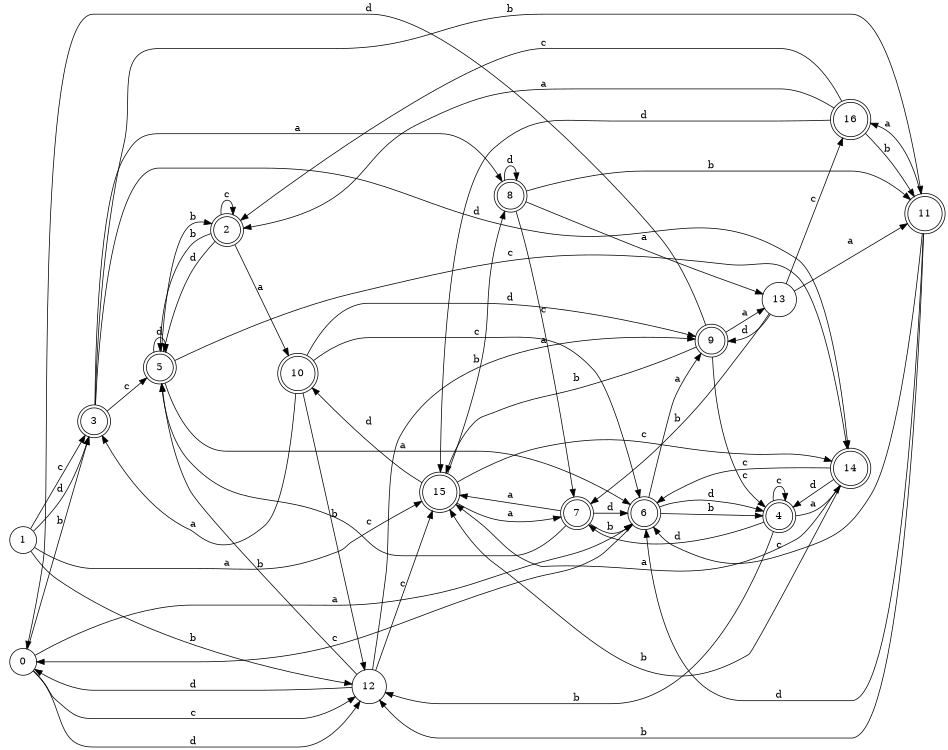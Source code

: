 digraph n14_1 {
__start0 [label="" shape="none"];

rankdir=LR;
size="8,5";

s0 [style="filled", color="black", fillcolor="white" shape="circle", label="0"];
s1 [style="filled", color="black", fillcolor="white" shape="circle", label="1"];
s2 [style="rounded,filled", color="black", fillcolor="white" shape="doublecircle", label="2"];
s3 [style="rounded,filled", color="black", fillcolor="white" shape="doublecircle", label="3"];
s4 [style="rounded,filled", color="black", fillcolor="white" shape="doublecircle", label="4"];
s5 [style="rounded,filled", color="black", fillcolor="white" shape="doublecircle", label="5"];
s6 [style="rounded,filled", color="black", fillcolor="white" shape="doublecircle", label="6"];
s7 [style="rounded,filled", color="black", fillcolor="white" shape="doublecircle", label="7"];
s8 [style="rounded,filled", color="black", fillcolor="white" shape="doublecircle", label="8"];
s9 [style="rounded,filled", color="black", fillcolor="white" shape="doublecircle", label="9"];
s10 [style="rounded,filled", color="black", fillcolor="white" shape="doublecircle", label="10"];
s11 [style="rounded,filled", color="black", fillcolor="white" shape="doublecircle", label="11"];
s12 [style="filled", color="black", fillcolor="white" shape="circle", label="12"];
s13 [style="filled", color="black", fillcolor="white" shape="circle", label="13"];
s14 [style="rounded,filled", color="black", fillcolor="white" shape="doublecircle", label="14"];
s15 [style="rounded,filled", color="black", fillcolor="white" shape="doublecircle", label="15"];
s16 [style="rounded,filled", color="black", fillcolor="white" shape="doublecircle", label="16"];
s0 -> s6 [label="a"];
s0 -> s3 [label="b"];
s0 -> s12 [label="c"];
s0 -> s12 [label="d"];
s1 -> s15 [label="a"];
s1 -> s12 [label="b"];
s1 -> s3 [label="c"];
s1 -> s3 [label="d"];
s2 -> s10 [label="a"];
s2 -> s5 [label="b"];
s2 -> s2 [label="c"];
s2 -> s5 [label="d"];
s3 -> s8 [label="a"];
s3 -> s11 [label="b"];
s3 -> s5 [label="c"];
s3 -> s14 [label="d"];
s4 -> s14 [label="a"];
s4 -> s12 [label="b"];
s4 -> s4 [label="c"];
s4 -> s7 [label="d"];
s5 -> s6 [label="a"];
s5 -> s2 [label="b"];
s5 -> s14 [label="c"];
s5 -> s5 [label="d"];
s6 -> s9 [label="a"];
s6 -> s4 [label="b"];
s6 -> s0 [label="c"];
s6 -> s4 [label="d"];
s7 -> s15 [label="a"];
s7 -> s6 [label="b"];
s7 -> s5 [label="c"];
s7 -> s6 [label="d"];
s8 -> s13 [label="a"];
s8 -> s11 [label="b"];
s8 -> s7 [label="c"];
s8 -> s8 [label="d"];
s9 -> s13 [label="a"];
s9 -> s15 [label="b"];
s9 -> s4 [label="c"];
s9 -> s0 [label="d"];
s10 -> s3 [label="a"];
s10 -> s12 [label="b"];
s10 -> s6 [label="c"];
s10 -> s9 [label="d"];
s11 -> s16 [label="a"];
s11 -> s12 [label="b"];
s11 -> s6 [label="c"];
s11 -> s6 [label="d"];
s12 -> s9 [label="a"];
s12 -> s5 [label="b"];
s12 -> s15 [label="c"];
s12 -> s0 [label="d"];
s13 -> s11 [label="a"];
s13 -> s7 [label="b"];
s13 -> s16 [label="c"];
s13 -> s9 [label="d"];
s14 -> s15 [label="a"];
s14 -> s15 [label="b"];
s14 -> s6 [label="c"];
s14 -> s4 [label="d"];
s15 -> s7 [label="a"];
s15 -> s8 [label="b"];
s15 -> s14 [label="c"];
s15 -> s10 [label="d"];
s16 -> s2 [label="a"];
s16 -> s11 [label="b"];
s16 -> s2 [label="c"];
s16 -> s15 [label="d"];

}